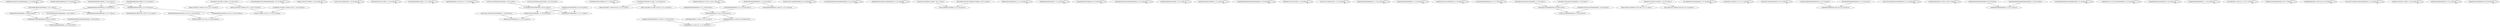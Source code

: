 digraph G {
    "00000001001000101000000000000_2-31:18-LEN:29" -> "00000001001000101000000000000_2-31:18-LEN:29";
    "00000010000000000000_8-27:16-LEN:20" -> "00000010000000000000_8-27:16-LEN:20";
    "00000000010000000000000_8-30:321-LEN:23" -> "00000100000000000000_12-31:358-LEN:20";
    "0000000000000100000000_4-25:298-LEN:22" -> "000000000010000000000000_7-31:17-LEN:24";
    "0000000000000100000000_4-25:298-LEN:22" -> "00000000001000000000_7-26:303-LEN:20";
    "00100000110010001110000_1-23:185-LEN:23" -> "00001100100011100001101110_5-31:19-LEN:26";
    "00100000110010001110000_1-23:185-LEN:23" -> "00001100100011100001110111_5-30:170-LEN:26";
    "00000000000000010000011101110_1-30:20-LEN:29" -> "00000100000111011100_12-31:206-LEN:20";
    "0010000000000100100000000000000_1-31:22-LEN:31" -> "0010000000000100100000000000000_1-31:22-LEN:31";
    "0010000000000000100000_1-22:310-LEN:22" -> "0000000000000100000000_4-25:298-LEN:22";
    "0010000000000000100000_1-22:310-LEN:22" -> "00000000000001000001_4-23:194-LEN:20";
    "0000000000000000100000_1-22:210-LEN:22" -> "0000000000000100000000_4-25:298-LEN:22";
    "0000000000000000100000_1-22:210-LEN:22" -> "00000000000001000001_4-23:194-LEN:20";
    "00000110010011000001_3-23:16-LEN:20" -> "00000110010011000001_3-23:16-LEN:20";
    "0010000000000001000000000_1-26:18-LEN:25" -> "00000000010000000000000_8-30:321-LEN:23";
    "00000000000001000001_4-23:194-LEN:20" -> "00000000000010000011011100_5-31:21-LEN:26";
    "00000000000001000001_4-23:194-LEN:20" -> "00000000000010000011101110_5-30:182-LEN:26";
    "01001100110000001001_1-20:16-LEN:20" -> "01001100110000001001_1-20:16-LEN:20";
    "00010000010100110000_1-21:16-LEN:20" -> "00010000010100110000_1-21:16-LEN:20";
    "00100000000000010000_1-21:17-LEN:20" -> "00100000000000010000_1-21:17-LEN:20";
    "100000000000001111001101_7-31:20-LEN:24" -> "100000000000001111001101_7-31:20-LEN:24";
    "01001100110000010001000000001_1-30:29-LEN:29" -> "00000100010000000010_12-31:350-LEN:20";
    "01000000010001000000_8-27:17-LEN:20" -> "01000000010001000000_8-27:17-LEN:20";
    "00100000110010001111000_1-23:128-LEN:23" -> "00001100100011110001101101_5-31:21-LEN:26";
    "00100000110010001111000_1-23:128-LEN:23" -> "000011001000111100011101101_5-31:110-LEN:27";
    "00100000000000010000000000000_1-30:29-LEN:29" -> "00000100000000000000_12-31:358-LEN:20";
    "0100110110000001000100000_1-26:21-LEN:25" -> "0110000001000100000000_8-29:313-LEN:22";
    "0000001000000011110011_8-29:17-LEN:22" -> "0000001000000011110011_8-29:17-LEN:22";
    "00000010000000000000111100110_1-30:28-LEN:29" -> "00000000001111001101_12-31:266-LEN:20";
    "00000000000000111100_8-27:280-LEN:20" -> "0000000000000111100101_9-31:19-LEN:22";
    "00000000000000111100_8-27:280-LEN:20" -> "0000000000000111100110_9-30:260-LEN:22";
    "0000000000000111100110_9-30:260-LEN:22" -> "00000000001111001101_12-31:266-LEN:20";
    "010001100101000000000000_8-31:23-LEN:24" -> "010001100101000000000000_8-31:23-LEN:24";
    "001000000000000010000000000000_1-31:21-LEN:30" -> "001000000000000010000000000000_1-31:21-LEN:30";
    "100000001000100010100000000000_1-31:21-LEN:30" -> "100000001000100010100000000000_1-31:21-LEN:30";
    "00010100110000001100000_7-30:17-LEN:23" -> "01001100000011000000_12-31:143-LEN:20";
    "00000100010000000010_11-31:16-LEN:20" -> "00000100010000000010_11-31:16-LEN:20";
    "00000000000000000000_1-21:18-LEN:20" -> "00000000000000000000_1-21:18-LEN:20";
    "00100000000001000000_4-23:16-LEN:20" -> "00100000000001000000_4-23:16-LEN:20";
    "100000001000100010000000000000_1-31:18-LEN:30" -> "100000001000100010000000000000_1-31:18-LEN:30";
    "000000000000000010000_1-22:17-LEN:21" -> "000000000000000010000_1-22:17-LEN:21";
    "00000000000010000011101110_5-30:182-LEN:26" -> "00000100000111011100_12-31:206-LEN:20";
    "000000100000010000000_1-21:16-LEN:21" -> "000000100000010000000_1-21:16-LEN:21";
    "000000000000000000000000000000_1-31:25-LEN:30" -> "000000000000000000000000000000_1-31:25-LEN:30";
    "00000001100100110000_1-21:16-LEN:20" -> "00000001100100110000_1-21:16-LEN:20";
    "01001100110000010001_1-21:18-LEN:20" -> "01001100110000010001_1-21:18-LEN:20";
    "00000010000000000000111_1-24:16-LEN:23" -> "00000010000000000000111_1-24:16-LEN:23";
    "0000001000000000000011_1-23:18-LEN:22" -> "0000001000000000000011_1-23:18-LEN:22";
    "00000100010010100000000_4-27:16-LEN:23" -> "00000100010010100000000_4-27:16-LEN:23";
    "00100000000000000000_12-31:17-LEN:20" -> "00100000000000000000_12-31:17-LEN:20";
    "001000000000000100000000_1-25:17-LEN:24" -> "000000000010000000000000_7-31:17-LEN:24";
    "001000000000000100000000_1-25:17-LEN:24" -> "00000000001000000000_7-26:303-LEN:20";
    "0000000000000000000011110_1-26:83-LEN:25" -> "00000000000000111100_8-27:280-LEN:20";
    "100000001000100010100000000_1-27:242-LEN:27" -> "1000100010100000000000_9-30:361-LEN:22";
    "00000010001000000001_11-30:323-LEN:20" -> "00000100010000000010_12-31:350-LEN:20";
    "00000001000100000000_10-29:19-LEN:20" -> "00000010001000000001_11-30:323-LEN:20";
    "00000001000100000000_10-29:19-LEN:20" -> "00000010001000000000_11-31:17-LEN:20";
    "00000001100010011000001_1-23:197-LEN:23" -> "000110001001100000111001100_5-31:171-LEN:27";
    "00000001100010011000001_1-23:197-LEN:23" -> "00011000100110000011001100_5-31:19-LEN:26";
    "001100000010001000000010_7-31:16-LEN:24" -> "001100000010001000000010_7-31:16-LEN:24";
    "00100000110010001110_1-21:17-LEN:20" -> "00100000110010001110_1-21:17-LEN:20";
    "00000000001000000000_7-26:303-LEN:20" -> "00000000010000000000000_8-30:321-LEN:23";
    "1000100101000000000000_9-31:21-LEN:22" -> "1000100101000000000000_9-31:21-LEN:22";
    "10000000100100010100000000000_1-30:28-LEN:29" -> "01000101000000000000_12-31:402-LEN:20";
    "00100010000000000000000110_1-26:70-LEN:26" -> "000000000000000011001100_8-31:84-LEN:24";
    "010011001100000010010000000010_1-31:26-LEN:30" -> "010011001100000010010000000010_1-31:26-LEN:30";
    "00001100100011100001110111_5-30:170-LEN:26" -> "01000111000011101110_12-31:185-LEN:20";
    "0010000000000000011110_5-26:205-LEN:22" -> "00000000000000111100_8-27:280-LEN:20";
    "01000000000000011110011_6-29:17-LEN:23" -> "01000000000000011110011_6-29:17-LEN:23";
    "000000000000000000000000_6-30:18-LEN:24" -> "00000000000000000000_12-31:251-LEN:20";
    "001000000000000010000000000000_1-31:19-LEN:30" -> "001000000000000010000000000000_1-31:19-LEN:30";
    "0010000000000000000000110_1-26:20-LEN:25" -> "000000000000000011001100_8-31:84-LEN:24";
    "0000000110111210101000000000001_1-31:81-LEN:31" -> "0000000110111210101000000000001_1-31:81-LEN:31";
    "00000000000001000000000_1-23:16-LEN:23" -> "00000000000001000000000_1-23:16-LEN:23";
    "001000011000100010100000000_1-27:83-LEN:27" -> "1000100010100000000000_9-30:361-LEN:22";
    "0000000000000000000111_1-24:18-LEN:22" -> "0000000000000000000111_1-24:18-LEN:22";
    "000000000000000000000000000000_1-30:235-LEN:30" -> "00000000000000000000_12-31:251-LEN:20";
    "0110000001000100000000_8-29:313-LEN:22" -> "00000010001000000001_11-30:323-LEN:20";
    "0110000001000100000000_8-29:313-LEN:22" -> "00000010001000000000_11-31:17-LEN:20";
    "000100000100100110000001100000_1-30:112-LEN:30" -> "01001100000011000000_12-31:143-LEN:20";
    "1000100010100000000000_9-30:361-LEN:22" -> "01000101000000000000_12-31:402-LEN:20";
    "00100000110100011100001110111_1-30:19-LEN:29" -> "01000111000011101110_12-31:185-LEN:20";
    "01001100110000001000100000_1-26:270-LEN:26" -> "0110000001000100000000_8-29:313-LEN:22";
    "00100000001111001101_12-31:17-LEN:20" -> "00100000001111001101_12-31:17-LEN:20";
    "1000000101000000000000_9-31:17-LEN:22" -> "1000000101000000000000_9-31:17-LEN:22";
    "00000010000000000000011_1-23:235-LEN:23" -> "00100000000000000111001101_5-31:22-LEN:26";
    "00000010000000000000011_1-23:235-LEN:23" -> "0010000000000000011110_5-26:205-LEN:22";
    "00000000000000111001101_8-31:20-LEN:23" -> "00000000000000111001101_8-31:20-LEN:23";
    "0100110011000100100010000000010_1-31:19-LEN:31" -> "0100110011000100100010000000010_1-31:19-LEN:31";
    "1000001100100011100011_3-25:16-LEN:22" -> "1000001100100011100011_3-25:16-LEN:22";
    "00000100000000000000_11-31:16-LEN:20" -> "00000100000000000000_11-31:16-LEN:20";
    "00000000010000000000_8-28:16-LEN:20" -> "00000000010000000000_8-28:16-LEN:20";
}
